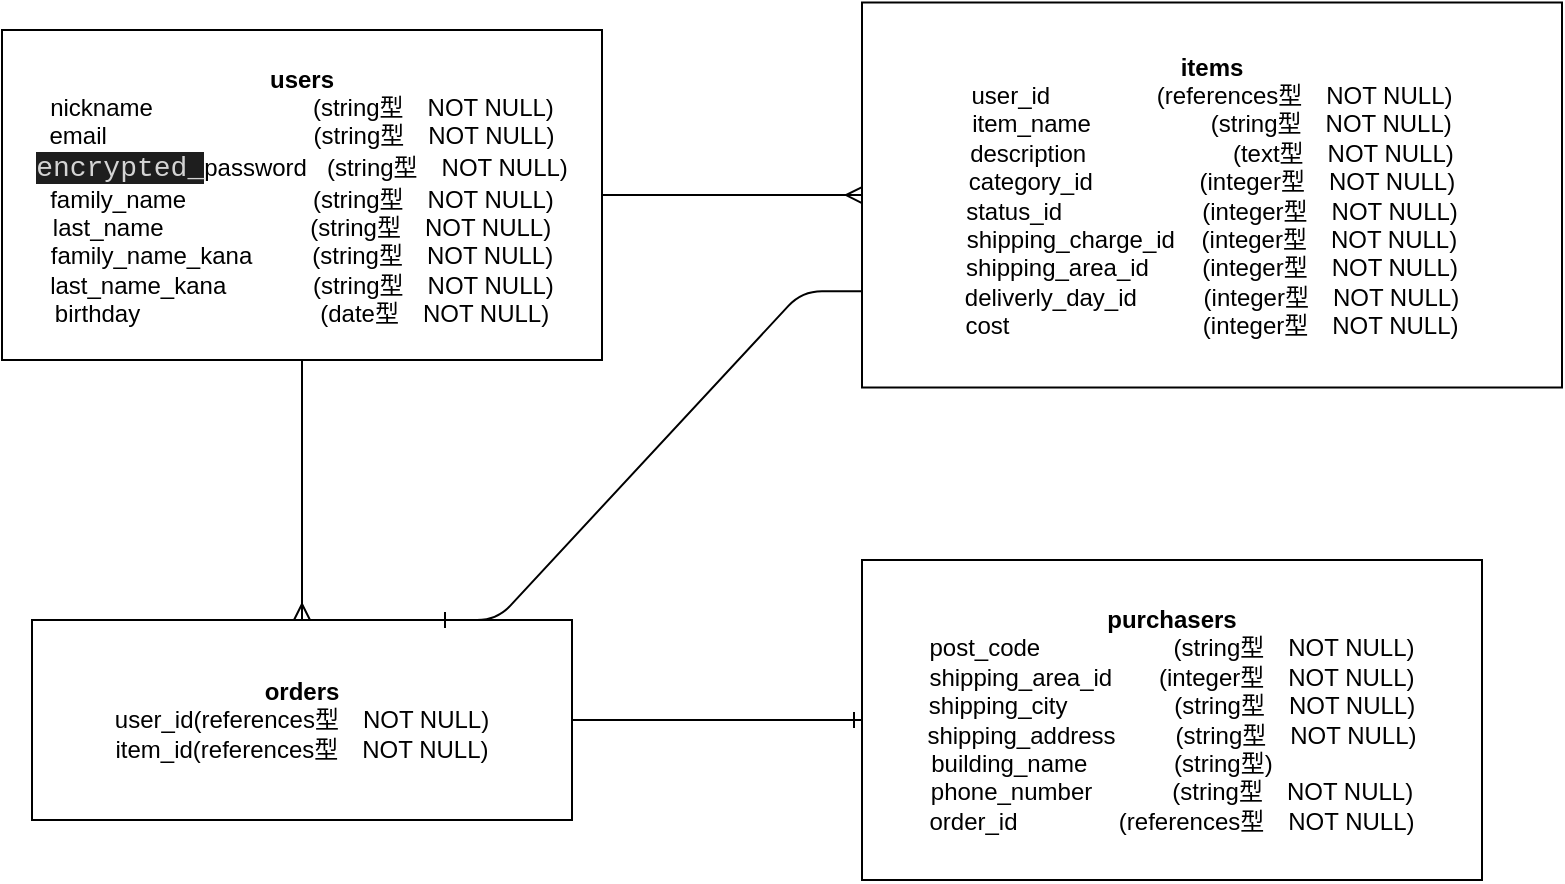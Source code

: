 <mxfile version="14.2.4" type="embed">
    <diagram id="TQWbqz8MRNpkMWNrYxYO" name="ページ1">
        <mxGraphModel dx="670" dy="524" grid="1" gridSize="10" guides="1" tooltips="1" connect="1" arrows="1" fold="1" page="1" pageScale="1" pageWidth="850" pageHeight="1100" math="0" shadow="0">
            <root>
                <mxCell id="0"/>
                <mxCell id="1" parent="0"/>
                <mxCell id="87" style="edgeStyle=orthogonalEdgeStyle;rounded=0;orthogonalLoop=1;jettySize=auto;html=1;exitX=1;exitY=0.5;exitDx=0;exitDy=0;endArrow=ERmany;endFill=0;" parent="1" source="2" target="3" edge="1">
                    <mxGeometry relative="1" as="geometry"/>
                </mxCell>
                <mxCell id="94" style="edgeStyle=orthogonalEdgeStyle;rounded=0;orthogonalLoop=1;jettySize=auto;html=1;entryX=0.5;entryY=0;entryDx=0;entryDy=0;endArrow=ERmany;endFill=0;" parent="1" source="2" target="5" edge="1">
                    <mxGeometry relative="1" as="geometry"/>
                </mxCell>
                <mxCell id="2" value="&lt;b&gt;users&lt;/b&gt;&lt;br&gt;nickname&amp;nbsp; &amp;nbsp; &amp;nbsp; &amp;nbsp; &amp;nbsp; &amp;nbsp; &amp;nbsp; &amp;nbsp; &amp;nbsp; &amp;nbsp; &amp;nbsp; &amp;nbsp; (string型　NOT NULL)&lt;br&gt;email&amp;nbsp; &amp;nbsp; &amp;nbsp; &amp;nbsp; &amp;nbsp; &amp;nbsp; &amp;nbsp; &amp;nbsp; &amp;nbsp; &amp;nbsp; &amp;nbsp; &amp;nbsp; &amp;nbsp; &amp;nbsp; &amp;nbsp; &amp;nbsp;(string型　NOT NULL)&lt;br&gt;&lt;span style=&quot;background-color: rgb(30 , 30 , 30) ; color: rgb(212 , 212 , 212) ; font-family: &amp;#34;ricty diminished&amp;#34; , &amp;#34;menlo&amp;#34; , &amp;#34;monaco&amp;#34; , &amp;#34;courier new&amp;#34; , monospace ; font-size: 14px&quot;&gt;encrypted_&lt;/span&gt;password&amp;nbsp; &amp;nbsp;(string型　NOT NULL)&lt;br&gt;family_name&amp;nbsp; &amp;nbsp; &amp;nbsp; &amp;nbsp; &amp;nbsp; &amp;nbsp; &amp;nbsp; &amp;nbsp; &amp;nbsp; &amp;nbsp;(string型　NOT NULL)&lt;br&gt;last_name&amp;nbsp; &amp;nbsp; &amp;nbsp; &amp;nbsp; &amp;nbsp; &amp;nbsp; &amp;nbsp; &amp;nbsp; &amp;nbsp; &amp;nbsp; &amp;nbsp; (string型　NOT NULL)&lt;br&gt;family_name_kana&amp;nbsp; &amp;nbsp; &amp;nbsp; &amp;nbsp; &amp;nbsp;(string型　NOT NULL)&lt;br&gt;last_name_kana&amp;nbsp; &amp;nbsp; &amp;nbsp; &amp;nbsp; &amp;nbsp; &amp;nbsp; &amp;nbsp;(string型　NOT NULL)&lt;br&gt;birthday&amp;nbsp; &amp;nbsp; &amp;nbsp; &amp;nbsp; &amp;nbsp; &amp;nbsp; &amp;nbsp; &amp;nbsp; &amp;nbsp; &amp;nbsp; &amp;nbsp; &amp;nbsp; &amp;nbsp; &amp;nbsp;(date型　NOT NULL)" style="rounded=0;whiteSpace=wrap;html=1;" parent="1" vertex="1">
                    <mxGeometry x="10" y="255" width="300" height="165" as="geometry"/>
                </mxCell>
                <mxCell id="3" value="&lt;b&gt;items&lt;br&gt;&lt;/b&gt;user_id&amp;nbsp; &amp;nbsp; &amp;nbsp; &amp;nbsp; &amp;nbsp; &amp;nbsp; &amp;nbsp; &amp;nbsp; (references型　NOT NULL)&lt;br&gt;item_name&amp;nbsp; &amp;nbsp; &amp;nbsp; &amp;nbsp; &amp;nbsp; &amp;nbsp; &amp;nbsp; &amp;nbsp; &amp;nbsp; (string型　NOT NULL)&lt;br&gt;description&amp;nbsp; &amp;nbsp; &amp;nbsp; &amp;nbsp; &amp;nbsp; &amp;nbsp; &amp;nbsp; &amp;nbsp; &amp;nbsp; &amp;nbsp; &amp;nbsp; (text型　NOT NULL)&lt;br&gt;category_id&amp;nbsp; &amp;nbsp; &amp;nbsp; &amp;nbsp; &amp;nbsp; &amp;nbsp; &amp;nbsp; &amp;nbsp; (integer型　NOT NULL)&lt;br&gt;status_id&amp;nbsp; &amp;nbsp; &amp;nbsp; &amp;nbsp; &amp;nbsp; &amp;nbsp; &amp;nbsp; &amp;nbsp; &amp;nbsp; &amp;nbsp; &amp;nbsp;(integer型　NOT NULL)&lt;br&gt;shipping_charge_id&amp;nbsp; &amp;nbsp; (integer型　NOT NULL)&lt;br&gt;shipping_area_id&amp;nbsp; &amp;nbsp; &amp;nbsp; &amp;nbsp; (integer型　NOT NULL)&lt;br&gt;deliverly_day_id&amp;nbsp; &amp;nbsp; &amp;nbsp; &amp;nbsp; &amp;nbsp; (integer型　NOT NULL)&lt;br&gt;cost&amp;nbsp; &amp;nbsp; &amp;nbsp; &amp;nbsp; &amp;nbsp; &amp;nbsp; &amp;nbsp; &amp;nbsp; &amp;nbsp; &amp;nbsp; &amp;nbsp; &amp;nbsp; &amp;nbsp; &amp;nbsp; &amp;nbsp;(integer型　NOT NULL)" style="rounded=0;whiteSpace=wrap;html=1;" parent="1" vertex="1">
                    <mxGeometry x="440" y="241.25" width="350" height="192.5" as="geometry"/>
                </mxCell>
                <mxCell id="4" value="&lt;b&gt;purchasers&lt;/b&gt;&lt;br&gt;post_code&amp;nbsp; &amp;nbsp; &amp;nbsp; &amp;nbsp; &amp;nbsp; &amp;nbsp; &amp;nbsp; &amp;nbsp; &amp;nbsp; &amp;nbsp; (string型　NOT NULL)&lt;br&gt;shipping_area_id&amp;nbsp; &amp;nbsp; &amp;nbsp; &amp;nbsp;(integer型　NOT NULL)&lt;br&gt;shipping_city&amp;nbsp; &amp;nbsp; &amp;nbsp; &amp;nbsp; &amp;nbsp; &amp;nbsp; &amp;nbsp; &amp;nbsp; (string型　NOT NULL)&lt;br&gt;shipping_address&amp;nbsp; &amp;nbsp; &amp;nbsp; &amp;nbsp; &amp;nbsp;(string型　NOT NULL)&lt;br&gt;building_name&amp;nbsp; &amp;nbsp; &amp;nbsp; &amp;nbsp; &amp;nbsp; &amp;nbsp; &amp;nbsp;(string型)&amp;nbsp; &amp;nbsp; &amp;nbsp; &amp;nbsp; &amp;nbsp; &amp;nbsp; &amp;nbsp; &amp;nbsp; &amp;nbsp; &amp;nbsp; &amp;nbsp;&lt;br&gt;phone_number&amp;nbsp; &amp;nbsp; &amp;nbsp; &amp;nbsp; &amp;nbsp; &amp;nbsp; (string型　NOT NULL)&lt;br&gt;order_id&amp;nbsp; &amp;nbsp; 　　&amp;nbsp; &amp;nbsp; (references型　NOT NULL)" style="rounded=0;whiteSpace=wrap;html=1;" parent="1" vertex="1">
                    <mxGeometry x="440" y="520" width="310" height="160" as="geometry"/>
                </mxCell>
                <mxCell id="95" style="edgeStyle=orthogonalEdgeStyle;rounded=0;orthogonalLoop=1;jettySize=auto;html=1;entryX=0;entryY=0.5;entryDx=0;entryDy=0;endArrow=ERone;endFill=0;" parent="1" source="5" target="4" edge="1">
                    <mxGeometry relative="1" as="geometry"/>
                </mxCell>
                <mxCell id="5" value="&lt;b&gt;orders&lt;/b&gt;&lt;br&gt;user_id(references型　NOT NULL)&lt;br&gt;item_id(references型　NOT NULL)" style="rounded=0;whiteSpace=wrap;html=1;" parent="1" vertex="1">
                    <mxGeometry x="25" y="550" width="270" height="100" as="geometry"/>
                </mxCell>
                <mxCell id="97" value="" style="edgeStyle=entityRelationEdgeStyle;fontSize=12;html=1;endArrow=ERone;endFill=1;entryX=0.75;entryY=0;entryDx=0;entryDy=0;exitX=0;exitY=0.75;exitDx=0;exitDy=0;" parent="1" source="3" target="5" edge="1">
                    <mxGeometry width="100" height="100" relative="1" as="geometry">
                        <mxPoint x="360" y="460" as="sourcePoint"/>
                        <mxPoint x="310" y="533.75" as="targetPoint"/>
                    </mxGeometry>
                </mxCell>
            </root>
        </mxGraphModel>
    </diagram>
</mxfile>